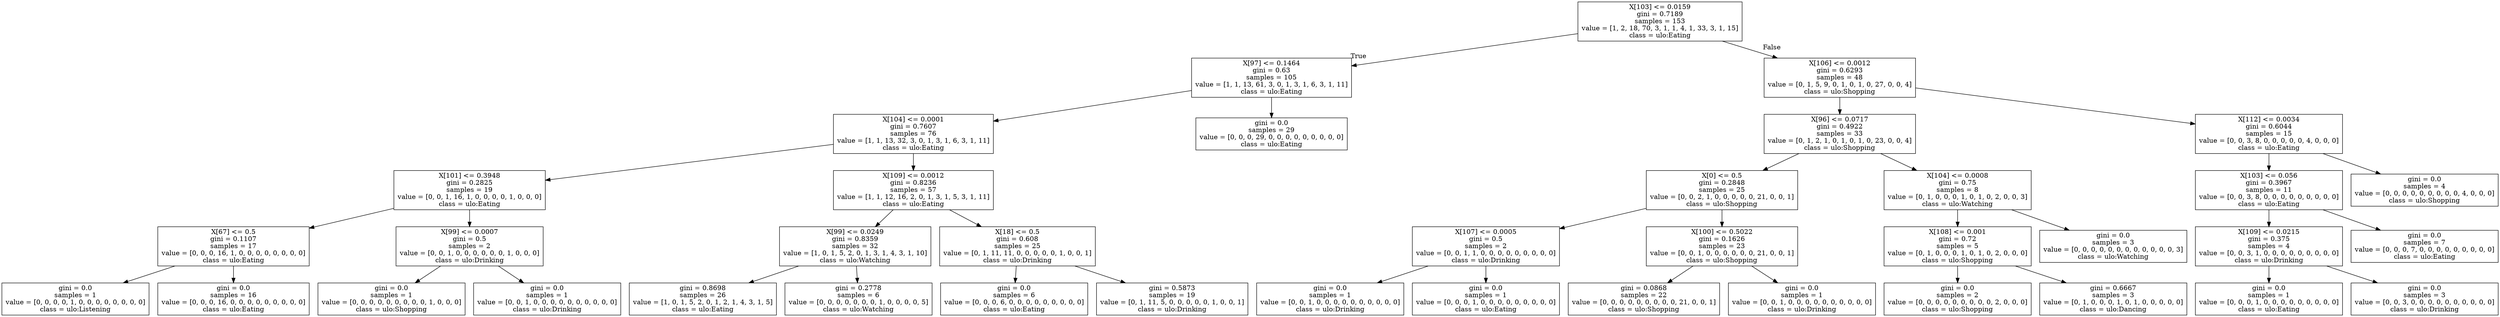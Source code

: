 digraph Tree {
node [shape=box] ;
0 [label="X[103] <= 0.0159\ngini = 0.7189\nsamples = 153\nvalue = [1, 2, 18, 70, 3, 1, 1, 4, 1, 33, 3, 1, 15]\nclass = ulo:Eating"] ;
1 [label="X[97] <= 0.1464\ngini = 0.63\nsamples = 105\nvalue = [1, 1, 13, 61, 3, 0, 1, 3, 1, 6, 3, 1, 11]\nclass = ulo:Eating"] ;
0 -> 1 [labeldistance=2.5, labelangle=45, headlabel="True"] ;
2 [label="X[104] <= 0.0001\ngini = 0.7607\nsamples = 76\nvalue = [1, 1, 13, 32, 3, 0, 1, 3, 1, 6, 3, 1, 11]\nclass = ulo:Eating"] ;
1 -> 2 ;
3 [label="X[101] <= 0.3948\ngini = 0.2825\nsamples = 19\nvalue = [0, 0, 1, 16, 1, 0, 0, 0, 0, 1, 0, 0, 0]\nclass = ulo:Eating"] ;
2 -> 3 ;
4 [label="X[67] <= 0.5\ngini = 0.1107\nsamples = 17\nvalue = [0, 0, 0, 16, 1, 0, 0, 0, 0, 0, 0, 0, 0]\nclass = ulo:Eating"] ;
3 -> 4 ;
5 [label="gini = 0.0\nsamples = 1\nvalue = [0, 0, 0, 0, 1, 0, 0, 0, 0, 0, 0, 0, 0]\nclass = ulo:Listening"] ;
4 -> 5 ;
6 [label="gini = 0.0\nsamples = 16\nvalue = [0, 0, 0, 16, 0, 0, 0, 0, 0, 0, 0, 0, 0]\nclass = ulo:Eating"] ;
4 -> 6 ;
7 [label="X[99] <= 0.0007\ngini = 0.5\nsamples = 2\nvalue = [0, 0, 1, 0, 0, 0, 0, 0, 0, 1, 0, 0, 0]\nclass = ulo:Drinking"] ;
3 -> 7 ;
8 [label="gini = 0.0\nsamples = 1\nvalue = [0, 0, 0, 0, 0, 0, 0, 0, 0, 1, 0, 0, 0]\nclass = ulo:Shopping"] ;
7 -> 8 ;
9 [label="gini = 0.0\nsamples = 1\nvalue = [0, 0, 1, 0, 0, 0, 0, 0, 0, 0, 0, 0, 0]\nclass = ulo:Drinking"] ;
7 -> 9 ;
10 [label="X[109] <= 0.0012\ngini = 0.8236\nsamples = 57\nvalue = [1, 1, 12, 16, 2, 0, 1, 3, 1, 5, 3, 1, 11]\nclass = ulo:Eating"] ;
2 -> 10 ;
11 [label="X[99] <= 0.0249\ngini = 0.8359\nsamples = 32\nvalue = [1, 0, 1, 5, 2, 0, 1, 3, 1, 4, 3, 1, 10]\nclass = ulo:Watching"] ;
10 -> 11 ;
12 [label="gini = 0.8698\nsamples = 26\nvalue = [1, 0, 1, 5, 2, 0, 1, 2, 1, 4, 3, 1, 5]\nclass = ulo:Eating"] ;
11 -> 12 ;
13 [label="gini = 0.2778\nsamples = 6\nvalue = [0, 0, 0, 0, 0, 0, 0, 1, 0, 0, 0, 0, 5]\nclass = ulo:Watching"] ;
11 -> 13 ;
14 [label="X[18] <= 0.5\ngini = 0.608\nsamples = 25\nvalue = [0, 1, 11, 11, 0, 0, 0, 0, 0, 1, 0, 0, 1]\nclass = ulo:Drinking"] ;
10 -> 14 ;
15 [label="gini = 0.0\nsamples = 6\nvalue = [0, 0, 0, 6, 0, 0, 0, 0, 0, 0, 0, 0, 0]\nclass = ulo:Eating"] ;
14 -> 15 ;
16 [label="gini = 0.5873\nsamples = 19\nvalue = [0, 1, 11, 5, 0, 0, 0, 0, 0, 1, 0, 0, 1]\nclass = ulo:Drinking"] ;
14 -> 16 ;
17 [label="gini = 0.0\nsamples = 29\nvalue = [0, 0, 0, 29, 0, 0, 0, 0, 0, 0, 0, 0, 0]\nclass = ulo:Eating"] ;
1 -> 17 ;
18 [label="X[106] <= 0.0012\ngini = 0.6293\nsamples = 48\nvalue = [0, 1, 5, 9, 0, 1, 0, 1, 0, 27, 0, 0, 4]\nclass = ulo:Shopping"] ;
0 -> 18 [labeldistance=2.5, labelangle=-45, headlabel="False"] ;
19 [label="X[96] <= 0.0717\ngini = 0.4922\nsamples = 33\nvalue = [0, 1, 2, 1, 0, 1, 0, 1, 0, 23, 0, 0, 4]\nclass = ulo:Shopping"] ;
18 -> 19 ;
20 [label="X[0] <= 0.5\ngini = 0.2848\nsamples = 25\nvalue = [0, 0, 2, 1, 0, 0, 0, 0, 0, 21, 0, 0, 1]\nclass = ulo:Shopping"] ;
19 -> 20 ;
21 [label="X[107] <= 0.0005\ngini = 0.5\nsamples = 2\nvalue = [0, 0, 1, 1, 0, 0, 0, 0, 0, 0, 0, 0, 0]\nclass = ulo:Drinking"] ;
20 -> 21 ;
22 [label="gini = 0.0\nsamples = 1\nvalue = [0, 0, 1, 0, 0, 0, 0, 0, 0, 0, 0, 0, 0]\nclass = ulo:Drinking"] ;
21 -> 22 ;
23 [label="gini = 0.0\nsamples = 1\nvalue = [0, 0, 0, 1, 0, 0, 0, 0, 0, 0, 0, 0, 0]\nclass = ulo:Eating"] ;
21 -> 23 ;
24 [label="X[100] <= 0.5022\ngini = 0.1626\nsamples = 23\nvalue = [0, 0, 1, 0, 0, 0, 0, 0, 0, 21, 0, 0, 1]\nclass = ulo:Shopping"] ;
20 -> 24 ;
25 [label="gini = 0.0868\nsamples = 22\nvalue = [0, 0, 0, 0, 0, 0, 0, 0, 0, 21, 0, 0, 1]\nclass = ulo:Shopping"] ;
24 -> 25 ;
26 [label="gini = 0.0\nsamples = 1\nvalue = [0, 0, 1, 0, 0, 0, 0, 0, 0, 0, 0, 0, 0]\nclass = ulo:Drinking"] ;
24 -> 26 ;
27 [label="X[104] <= 0.0008\ngini = 0.75\nsamples = 8\nvalue = [0, 1, 0, 0, 0, 1, 0, 1, 0, 2, 0, 0, 3]\nclass = ulo:Watching"] ;
19 -> 27 ;
28 [label="X[108] <= 0.001\ngini = 0.72\nsamples = 5\nvalue = [0, 1, 0, 0, 0, 1, 0, 1, 0, 2, 0, 0, 0]\nclass = ulo:Shopping"] ;
27 -> 28 ;
29 [label="gini = 0.0\nsamples = 2\nvalue = [0, 0, 0, 0, 0, 0, 0, 0, 0, 2, 0, 0, 0]\nclass = ulo:Shopping"] ;
28 -> 29 ;
30 [label="gini = 0.6667\nsamples = 3\nvalue = [0, 1, 0, 0, 0, 1, 0, 1, 0, 0, 0, 0, 0]\nclass = ulo:Dancing"] ;
28 -> 30 ;
31 [label="gini = 0.0\nsamples = 3\nvalue = [0, 0, 0, 0, 0, 0, 0, 0, 0, 0, 0, 0, 3]\nclass = ulo:Watching"] ;
27 -> 31 ;
32 [label="X[112] <= 0.0034\ngini = 0.6044\nsamples = 15\nvalue = [0, 0, 3, 8, 0, 0, 0, 0, 0, 4, 0, 0, 0]\nclass = ulo:Eating"] ;
18 -> 32 ;
33 [label="X[103] <= 0.056\ngini = 0.3967\nsamples = 11\nvalue = [0, 0, 3, 8, 0, 0, 0, 0, 0, 0, 0, 0, 0]\nclass = ulo:Eating"] ;
32 -> 33 ;
34 [label="X[109] <= 0.0215\ngini = 0.375\nsamples = 4\nvalue = [0, 0, 3, 1, 0, 0, 0, 0, 0, 0, 0, 0, 0]\nclass = ulo:Drinking"] ;
33 -> 34 ;
35 [label="gini = 0.0\nsamples = 1\nvalue = [0, 0, 0, 1, 0, 0, 0, 0, 0, 0, 0, 0, 0]\nclass = ulo:Eating"] ;
34 -> 35 ;
36 [label="gini = 0.0\nsamples = 3\nvalue = [0, 0, 3, 0, 0, 0, 0, 0, 0, 0, 0, 0, 0]\nclass = ulo:Drinking"] ;
34 -> 36 ;
37 [label="gini = 0.0\nsamples = 7\nvalue = [0, 0, 0, 7, 0, 0, 0, 0, 0, 0, 0, 0, 0]\nclass = ulo:Eating"] ;
33 -> 37 ;
38 [label="gini = 0.0\nsamples = 4\nvalue = [0, 0, 0, 0, 0, 0, 0, 0, 0, 4, 0, 0, 0]\nclass = ulo:Shopping"] ;
32 -> 38 ;
}